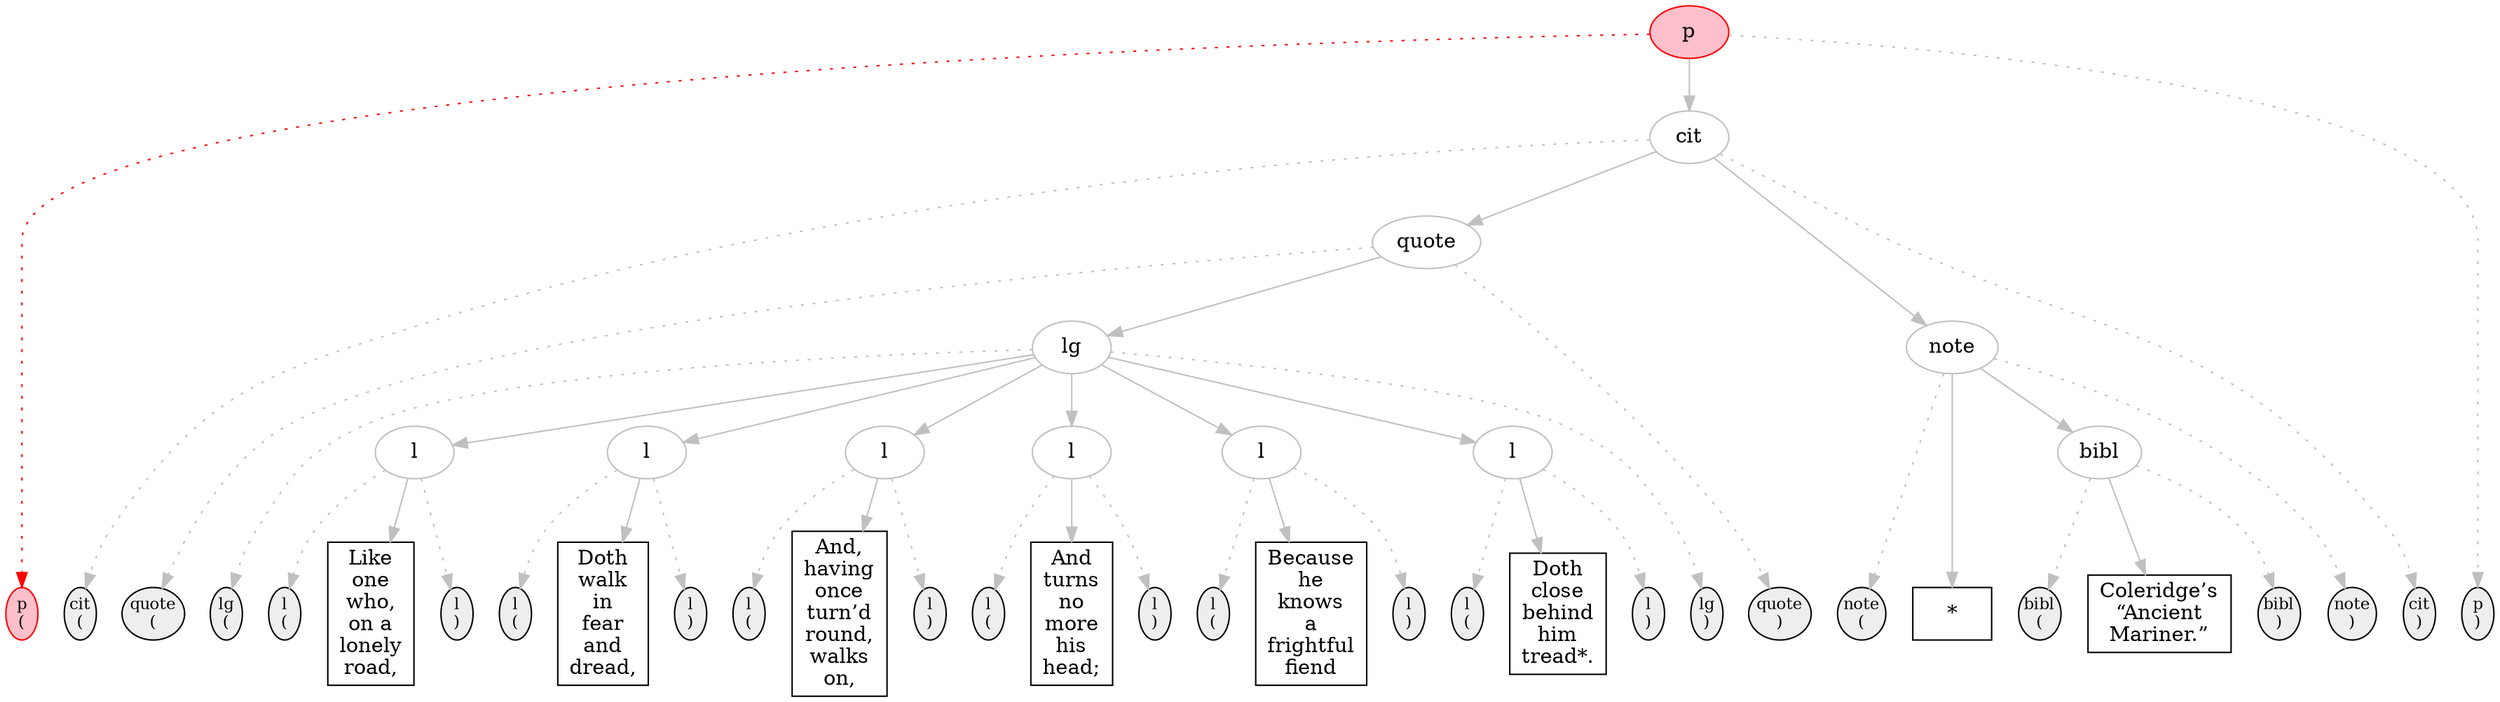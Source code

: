 digraph { 
  node [ordering=out]; 
  subgraph { 
    rank=same; 
// p_0 is current at pre
start_p_0 [label="p\n(", shape=ellipse, width=0.3, margin=0, fontsize=11, color=red, style=filled, fillcolor=pink];
end_p_0 [label="p\n)", shape=ellipse, width=0.3, margin=0, fontsize=11, color=black, style=filled, fillcolor="#EEEEEE"];
// pcd1 is future at pre
// cit_0 is future at pre
start_cit_0 [label="cit\n(", shape=ellipse, width=0.3, margin=0, fontsize=11, color=black, style=filled, fillcolor="#EEEEEE"];
end_cit_0 [label="cit\n)", shape=ellipse, width=0.3, margin=0, fontsize=11, color=black, style=filled, fillcolor="#EEEEEE"];
// pcd2 is future at pre
// quote_0 is future at pre
start_quote_0 [label="quote\n(", shape=ellipse, width=0.3, margin=0, fontsize=11, color=black, style=filled, fillcolor="#EEEEEE"];
end_quote_0 [label="quote\n)", shape=ellipse, width=0.3, margin=0, fontsize=11, color=black, style=filled, fillcolor="#EEEEEE"];
// pcd3 is future at pre
// lg_0 is future at pre
start_lg_0 [label="lg\n(", shape=ellipse, width=0.3, margin=0, fontsize=11, color=black, style=filled, fillcolor="#EEEEEE"];
end_lg_0 [label="lg\n)", shape=ellipse, width=0.3, margin=0, fontsize=11, color=black, style=filled, fillcolor="#EEEEEE"];
// pcd4 is future at pre
// l_0 is future at pre
start_l_0 [label="l\n(", shape=ellipse, width=0.3, margin=0, fontsize=11, color=black, style=filled, fillcolor="#EEEEEE"];
end_l_0 [label="l\n)", shape=ellipse, width=0.3, margin=0, fontsize=11, color=black, style=filled, fillcolor="#EEEEEE"];
// pcd5 is future at pre
pcd5 [shape=box, label="Like\none\nwho,\non a\nlonely\nroad,", color=black];
// pcd6 is future at pre
// l_1 is future at pre
start_l_1 [label="l\n(", shape=ellipse, width=0.3, margin=0, fontsize=11, color=black, style=filled, fillcolor="#EEEEEE"];
end_l_1 [label="l\n)", shape=ellipse, width=0.3, margin=0, fontsize=11, color=black, style=filled, fillcolor="#EEEEEE"];
// pcd7 is future at pre
pcd7 [shape=box, label="Doth\nwalk\nin\nfear\nand\ndread,", color=black];
// pcd8 is future at pre
// l_2 is future at pre
start_l_2 [label="l\n(", shape=ellipse, width=0.3, margin=0, fontsize=11, color=black, style=filled, fillcolor="#EEEEEE"];
end_l_2 [label="l\n)", shape=ellipse, width=0.3, margin=0, fontsize=11, color=black, style=filled, fillcolor="#EEEEEE"];
// pcd9 is future at pre
pcd9 [shape=box, label="And,\nhaving\nonce\nturn’d\nround,\nwalks\non,", color=black];
// pcd10 is future at pre
// l_3 is future at pre
start_l_3 [label="l\n(", shape=ellipse, width=0.3, margin=0, fontsize=11, color=black, style=filled, fillcolor="#EEEEEE"];
end_l_3 [label="l\n)", shape=ellipse, width=0.3, margin=0, fontsize=11, color=black, style=filled, fillcolor="#EEEEEE"];
// pcd11 is future at pre
pcd11 [shape=box, label="And\nturns\nno\nmore\nhis\nhead;", color=black];
// pcd12 is future at pre
// l_4 is future at pre
start_l_4 [label="l\n(", shape=ellipse, width=0.3, margin=0, fontsize=11, color=black, style=filled, fillcolor="#EEEEEE"];
end_l_4 [label="l\n)", shape=ellipse, width=0.3, margin=0, fontsize=11, color=black, style=filled, fillcolor="#EEEEEE"];
// pcd13 is future at pre
pcd13 [shape=box, label="Because\nhe\nknows\na\nfrightful\nfiend", color=black];
// pcd14 is future at pre
// l_5 is future at pre
start_l_5 [label="l\n(", shape=ellipse, width=0.3, margin=0, fontsize=11, color=black, style=filled, fillcolor="#EEEEEE"];
end_l_5 [label="l\n)", shape=ellipse, width=0.3, margin=0, fontsize=11, color=black, style=filled, fillcolor="#EEEEEE"];
// pcd15 is future at pre
pcd15 [shape=box, label="Doth\nclose\nbehind\nhim\ntread*.", color=black];
// pcd16 is future at pre
// pcd17 is future at pre
// pcd18 is future at pre
// note_8 is future at pre
start_note_8 [label="note\n(", shape=ellipse, width=0.3, margin=0, fontsize=11, color=black, style=filled, fillcolor="#EEEEEE"];
end_note_8 [label="note\n)", shape=ellipse, width=0.3, margin=0, fontsize=11, color=black, style=filled, fillcolor="#EEEEEE"];
// pcd19 is future at pre
pcd19 [shape=box, label="*\n", color=black];
// bibl_8 is future at pre
start_bibl_8 [label="bibl\n(", shape=ellipse, width=0.3, margin=0, fontsize=11, color=black, style=filled, fillcolor="#EEEEEE"];
end_bibl_8 [label="bibl\n)", shape=ellipse, width=0.3, margin=0, fontsize=11, color=black, style=filled, fillcolor="#EEEEEE"];
// pcd20 is future at pre
pcd20 [shape=box, label="Coleridge’s\n“Ancient\nMariner.”", color=black];
// pcd21 is future at pre
// pcd22 is future at pre
// pcd23 is future at pre
  } 

p_0 [label=p, color=red, shape=oval, style=filled, fillcolor=pink]; 
cit_0 [label=cit, color=gray, shape=oval]; 
quote_0 [label=quote, color=gray, shape=oval]; 
lg_0 [label=lg, color=gray, shape=oval]; 
l_0 [label=l, color=gray, shape=oval]; 
l_1 [label=l, color=gray, shape=oval]; 
l_2 [label=l, color=gray, shape=oval]; 
l_3 [label=l, color=gray, shape=oval]; 
l_4 [label=l, color=gray, shape=oval]; 
l_5 [label=l, color=gray, shape=oval]; 
note_8 [label=note, color=gray, shape=oval]; 
bibl_8 [label=bibl, color=gray, shape=oval]; 

p_0 -> start_p_0 [color=red, style=dotted];
p_0 -> cit_0 [color=gray, style=solid];
p_0 -> end_p_0 [color=gray, style=dotted];
cit_0 -> start_cit_0 [color=gray, style=dotted];
cit_0 -> quote_0 [color=gray, style=solid];
cit_0 -> note_8 [color=gray, style=solid];
cit_0 -> end_cit_0 [color=gray, style=dotted];
quote_0 -> start_quote_0 [color=gray, style=dotted];
quote_0 -> lg_0 [color=gray, style=solid];
quote_0 -> end_quote_0 [color=gray, style=dotted];
lg_0 -> start_lg_0 [color=gray, style=dotted];
lg_0 -> l_0 [color=gray, style=solid];
lg_0 -> l_1 [color=gray, style=solid];
lg_0 -> l_2 [color=gray, style=solid];
lg_0 -> l_3 [color=gray, style=solid];
lg_0 -> l_4 [color=gray, style=solid];
lg_0 -> l_5 [color=gray, style=solid];
lg_0 -> end_lg_0 [color=gray, style=dotted];
l_0 -> start_l_0 [color=gray, style=dotted];
l_0 -> pcd5 [color=gray, style=solid];
l_0 -> end_l_0 [color=gray, style=dotted];
l_1 -> start_l_1 [color=gray, style=dotted];
l_1 -> pcd7 [color=gray, style=solid];
l_1 -> end_l_1 [color=gray, style=dotted];
l_2 -> start_l_2 [color=gray, style=dotted];
l_2 -> pcd9 [color=gray, style=solid];
l_2 -> end_l_2 [color=gray, style=dotted];
l_3 -> start_l_3 [color=gray, style=dotted];
l_3 -> pcd11 [color=gray, style=solid];
l_3 -> end_l_3 [color=gray, style=dotted];
l_4 -> start_l_4 [color=gray, style=dotted];
l_4 -> pcd13 [color=gray, style=solid];
l_4 -> end_l_4 [color=gray, style=dotted];
l_5 -> start_l_5 [color=gray, style=dotted];
l_5 -> pcd15 [color=gray, style=solid];
l_5 -> end_l_5 [color=gray, style=dotted];
note_8 -> start_note_8 [color=gray, style=dotted];
note_8 -> pcd19 [color=gray, style=solid];
note_8 -> bibl_8 [color=gray, style=solid];
note_8 -> end_note_8 [color=gray, style=dotted];
bibl_8 -> start_bibl_8 [color=gray, style=dotted];
bibl_8 -> pcd20 [color=gray, style=solid];
bibl_8 -> end_bibl_8 [color=gray, style=dotted];
}
